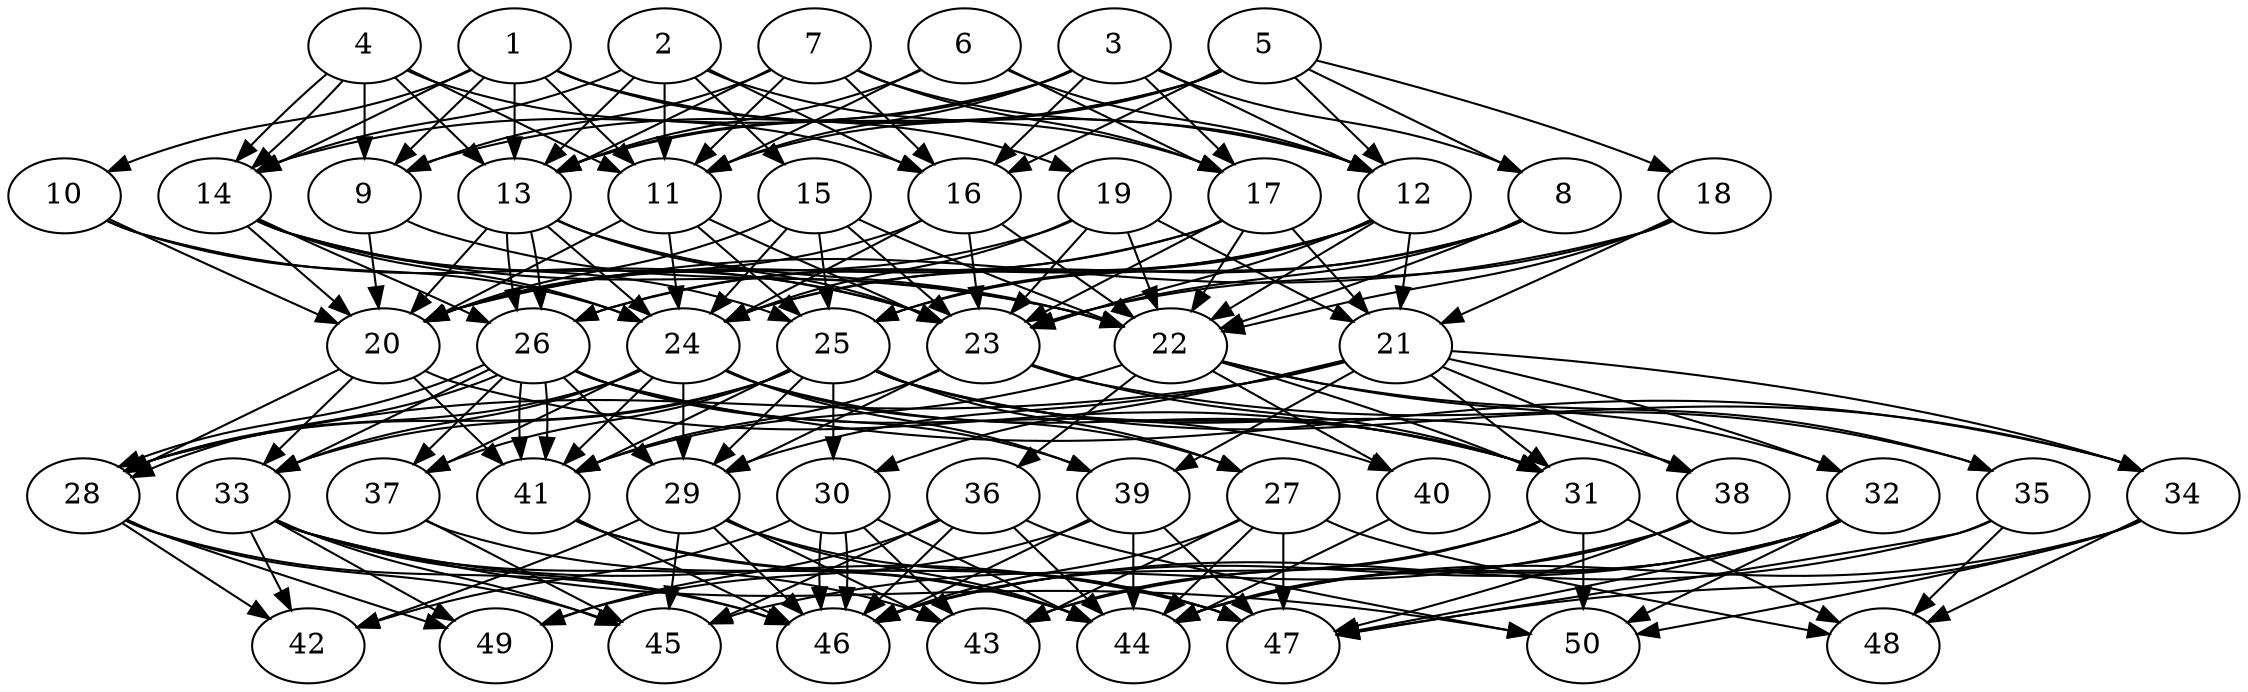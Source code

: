 // DAG automatically generated by daggen at Thu Oct  3 14:07:57 2019
// ./daggen --dot -n 50 --ccr 0.4 --fat 0.7 --regular 0.5 --density 0.9 --mindata 5242880 --maxdata 52428800 
digraph G {
  1 [size="50467840", alpha="0.08", expect_size="20187136"] 
  1 -> 9 [size ="20187136"]
  1 -> 10 [size ="20187136"]
  1 -> 11 [size ="20187136"]
  1 -> 12 [size ="20187136"]
  1 -> 13 [size ="20187136"]
  1 -> 14 [size ="20187136"]
  1 -> 19 [size ="20187136"]
  2 [size="71598080", alpha="0.06", expect_size="28639232"] 
  2 -> 11 [size ="28639232"]
  2 -> 13 [size ="28639232"]
  2 -> 14 [size ="28639232"]
  2 -> 15 [size ="28639232"]
  2 -> 16 [size ="28639232"]
  2 -> 17 [size ="28639232"]
  3 [size="47383040", alpha="0.16", expect_size="18953216"] 
  3 -> 8 [size ="18953216"]
  3 -> 11 [size ="18953216"]
  3 -> 12 [size ="18953216"]
  3 -> 13 [size ="18953216"]
  3 -> 14 [size ="18953216"]
  3 -> 16 [size ="18953216"]
  3 -> 17 [size ="18953216"]
  4 [size="56942080", alpha="0.17", expect_size="22776832"] 
  4 -> 9 [size ="22776832"]
  4 -> 11 [size ="22776832"]
  4 -> 13 [size ="22776832"]
  4 -> 14 [size ="22776832"]
  4 -> 14 [size ="22776832"]
  4 -> 16 [size ="22776832"]
  5 [size="128156160", alpha="0.14", expect_size="51262464"] 
  5 -> 8 [size ="51262464"]
  5 -> 9 [size ="51262464"]
  5 -> 11 [size ="51262464"]
  5 -> 12 [size ="51262464"]
  5 -> 13 [size ="51262464"]
  5 -> 16 [size ="51262464"]
  5 -> 18 [size ="51262464"]
  6 [size="112194560", alpha="0.14", expect_size="44877824"] 
  6 -> 11 [size ="44877824"]
  6 -> 12 [size ="44877824"]
  6 -> 13 [size ="44877824"]
  6 -> 17 [size ="44877824"]
  7 [size="110120960", alpha="0.10", expect_size="44048384"] 
  7 -> 9 [size ="44048384"]
  7 -> 11 [size ="44048384"]
  7 -> 12 [size ="44048384"]
  7 -> 13 [size ="44048384"]
  7 -> 16 [size ="44048384"]
  7 -> 17 [size ="44048384"]
  8 [size="64399360", alpha="0.13", expect_size="25759744"] 
  8 -> 22 [size ="25759744"]
  8 -> 23 [size ="25759744"]
  8 -> 24 [size ="25759744"]
  8 -> 25 [size ="25759744"]
  9 [size="98242560", alpha="0.14", expect_size="39297024"] 
  9 -> 20 [size ="39297024"]
  9 -> 22 [size ="39297024"]
  10 [size="23004160", alpha="0.05", expect_size="9201664"] 
  10 -> 20 [size ="9201664"]
  10 -> 23 [size ="9201664"]
  10 -> 24 [size ="9201664"]
  11 [size="62077440", alpha="0.19", expect_size="24830976"] 
  11 -> 20 [size ="24830976"]
  11 -> 23 [size ="24830976"]
  11 -> 24 [size ="24830976"]
  11 -> 25 [size ="24830976"]
  12 [size="108305920", alpha="0.03", expect_size="43322368"] 
  12 -> 21 [size ="43322368"]
  12 -> 22 [size ="43322368"]
  12 -> 23 [size ="43322368"]
  12 -> 24 [size ="43322368"]
  12 -> 25 [size ="43322368"]
  12 -> 26 [size ="43322368"]
  13 [size="28436480", alpha="0.14", expect_size="11374592"] 
  13 -> 20 [size ="11374592"]
  13 -> 22 [size ="11374592"]
  13 -> 23 [size ="11374592"]
  13 -> 24 [size ="11374592"]
  13 -> 26 [size ="11374592"]
  13 -> 26 [size ="11374592"]
  14 [size="125355520", alpha="0.08", expect_size="50142208"] 
  14 -> 20 [size ="50142208"]
  14 -> 22 [size ="50142208"]
  14 -> 23 [size ="50142208"]
  14 -> 24 [size ="50142208"]
  14 -> 25 [size ="50142208"]
  14 -> 26 [size ="50142208"]
  15 [size="105681920", alpha="0.00", expect_size="42272768"] 
  15 -> 20 [size ="42272768"]
  15 -> 22 [size ="42272768"]
  15 -> 23 [size ="42272768"]
  15 -> 24 [size ="42272768"]
  15 -> 25 [size ="42272768"]
  16 [size="68111360", alpha="0.11", expect_size="27244544"] 
  16 -> 20 [size ="27244544"]
  16 -> 22 [size ="27244544"]
  16 -> 23 [size ="27244544"]
  16 -> 24 [size ="27244544"]
  17 [size="31841280", alpha="0.11", expect_size="12736512"] 
  17 -> 20 [size ="12736512"]
  17 -> 21 [size ="12736512"]
  17 -> 22 [size ="12736512"]
  17 -> 23 [size ="12736512"]
  17 -> 26 [size ="12736512"]
  18 [size="90465280", alpha="0.18", expect_size="36186112"] 
  18 -> 20 [size ="36186112"]
  18 -> 21 [size ="36186112"]
  18 -> 22 [size ="36186112"]
  18 -> 23 [size ="36186112"]
  19 [size="51307520", alpha="0.05", expect_size="20523008"] 
  19 -> 20 [size ="20523008"]
  19 -> 21 [size ="20523008"]
  19 -> 22 [size ="20523008"]
  19 -> 23 [size ="20523008"]
  19 -> 24 [size ="20523008"]
  20 [size="13913600", alpha="0.13", expect_size="5565440"] 
  20 -> 28 [size ="5565440"]
  20 -> 31 [size ="5565440"]
  20 -> 33 [size ="5565440"]
  20 -> 41 [size ="5565440"]
  21 [size="41943040", alpha="0.07", expect_size="16777216"] 
  21 -> 28 [size ="16777216"]
  21 -> 29 [size ="16777216"]
  21 -> 30 [size ="16777216"]
  21 -> 31 [size ="16777216"]
  21 -> 32 [size ="16777216"]
  21 -> 34 [size ="16777216"]
  21 -> 38 [size ="16777216"]
  21 -> 39 [size ="16777216"]
  22 [size="33303040", alpha="0.11", expect_size="13321216"] 
  22 -> 31 [size ="13321216"]
  22 -> 32 [size ="13321216"]
  22 -> 35 [size ="13321216"]
  22 -> 36 [size ="13321216"]
  22 -> 40 [size ="13321216"]
  22 -> 41 [size ="13321216"]
  23 [size="52029440", alpha="0.01", expect_size="20811776"] 
  23 -> 29 [size ="20811776"]
  23 -> 31 [size ="20811776"]
  23 -> 34 [size ="20811776"]
  23 -> 41 [size ="20811776"]
  24 [size="14906880", alpha="0.18", expect_size="5962752"] 
  24 -> 27 [size ="5962752"]
  24 -> 28 [size ="5962752"]
  24 -> 29 [size ="5962752"]
  24 -> 31 [size ="5962752"]
  24 -> 33 [size ="5962752"]
  24 -> 37 [size ="5962752"]
  24 -> 39 [size ="5962752"]
  24 -> 41 [size ="5962752"]
  25 [size="62302720", alpha="0.14", expect_size="24921088"] 
  25 -> 27 [size ="24921088"]
  25 -> 28 [size ="24921088"]
  25 -> 29 [size ="24921088"]
  25 -> 30 [size ="24921088"]
  25 -> 31 [size ="24921088"]
  25 -> 33 [size ="24921088"]
  25 -> 35 [size ="24921088"]
  25 -> 37 [size ="24921088"]
  25 -> 38 [size ="24921088"]
  25 -> 41 [size ="24921088"]
  26 [size="63155200", alpha="0.08", expect_size="25262080"] 
  26 -> 28 [size ="25262080"]
  26 -> 28 [size ="25262080"]
  26 -> 29 [size ="25262080"]
  26 -> 33 [size ="25262080"]
  26 -> 34 [size ="25262080"]
  26 -> 37 [size ="25262080"]
  26 -> 39 [size ="25262080"]
  26 -> 40 [size ="25262080"]
  26 -> 41 [size ="25262080"]
  26 -> 41 [size ="25262080"]
  27 [size="126876160", alpha="0.18", expect_size="50750464"] 
  27 -> 43 [size ="50750464"]
  27 -> 44 [size ="50750464"]
  27 -> 46 [size ="50750464"]
  27 -> 47 [size ="50750464"]
  27 -> 48 [size ="50750464"]
  28 [size="76561920", alpha="0.16", expect_size="30624768"] 
  28 -> 42 [size ="30624768"]
  28 -> 45 [size ="30624768"]
  28 -> 46 [size ="30624768"]
  28 -> 49 [size ="30624768"]
  29 [size="66088960", alpha="0.09", expect_size="26435584"] 
  29 -> 42 [size ="26435584"]
  29 -> 43 [size ="26435584"]
  29 -> 44 [size ="26435584"]
  29 -> 45 [size ="26435584"]
  29 -> 46 [size ="26435584"]
  29 -> 47 [size ="26435584"]
  30 [size="97871360", alpha="0.04", expect_size="39148544"] 
  30 -> 42 [size ="39148544"]
  30 -> 43 [size ="39148544"]
  30 -> 44 [size ="39148544"]
  30 -> 46 [size ="39148544"]
  30 -> 46 [size ="39148544"]
  31 [size="56826880", alpha="0.07", expect_size="22730752"] 
  31 -> 43 [size ="22730752"]
  31 -> 46 [size ="22730752"]
  31 -> 48 [size ="22730752"]
  31 -> 50 [size ="22730752"]
  32 [size="98278400", alpha="0.06", expect_size="39311360"] 
  32 -> 43 [size ="39311360"]
  32 -> 44 [size ="39311360"]
  32 -> 46 [size ="39311360"]
  32 -> 47 [size ="39311360"]
  32 -> 50 [size ="39311360"]
  33 [size="44789760", alpha="0.08", expect_size="17915904"] 
  33 -> 42 [size ="17915904"]
  33 -> 43 [size ="17915904"]
  33 -> 45 [size ="17915904"]
  33 -> 46 [size ="17915904"]
  33 -> 47 [size ="17915904"]
  33 -> 49 [size ="17915904"]
  33 -> 50 [size ="17915904"]
  34 [size="48601600", alpha="0.09", expect_size="19440640"] 
  34 -> 44 [size ="19440640"]
  34 -> 47 [size ="19440640"]
  34 -> 48 [size ="19440640"]
  34 -> 50 [size ="19440640"]
  35 [size="35584000", alpha="0.05", expect_size="14233600"] 
  35 -> 46 [size ="14233600"]
  35 -> 47 [size ="14233600"]
  35 -> 48 [size ="14233600"]
  36 [size="120791040", alpha="0.11", expect_size="48316416"] 
  36 -> 44 [size ="48316416"]
  36 -> 45 [size ="48316416"]
  36 -> 46 [size ="48316416"]
  36 -> 49 [size ="48316416"]
  36 -> 50 [size ="48316416"]
  37 [size="49413120", alpha="0.00", expect_size="19765248"] 
  37 -> 44 [size ="19765248"]
  37 -> 45 [size ="19765248"]
  38 [size="36431360", alpha="0.02", expect_size="14572544"] 
  38 -> 44 [size ="14572544"]
  38 -> 45 [size ="14572544"]
  38 -> 47 [size ="14572544"]
  39 [size="15173120", alpha="0.11", expect_size="6069248"] 
  39 -> 44 [size ="6069248"]
  39 -> 46 [size ="6069248"]
  39 -> 47 [size ="6069248"]
  39 -> 49 [size ="6069248"]
  40 [size="70776320", alpha="0.19", expect_size="28310528"] 
  40 -> 44 [size ="28310528"]
  41 [size="95178240", alpha="0.13", expect_size="38071296"] 
  41 -> 44 [size ="38071296"]
  41 -> 46 [size ="38071296"]
  41 -> 47 [size ="38071296"]
  42 [size="19379200", alpha="0.10", expect_size="7751680"] 
  43 [size="56550400", alpha="0.14", expect_size="22620160"] 
  44 [size="104056320", alpha="0.18", expect_size="41622528"] 
  45 [size="38213120", alpha="0.10", expect_size="15285248"] 
  46 [size="69562880", alpha="0.11", expect_size="27825152"] 
  47 [size="17180160", alpha="0.11", expect_size="6872064"] 
  48 [size="17768960", alpha="0.02", expect_size="7107584"] 
  49 [size="30717440", alpha="0.01", expect_size="12286976"] 
  50 [size="94236160", alpha="0.15", expect_size="37694464"] 
}
